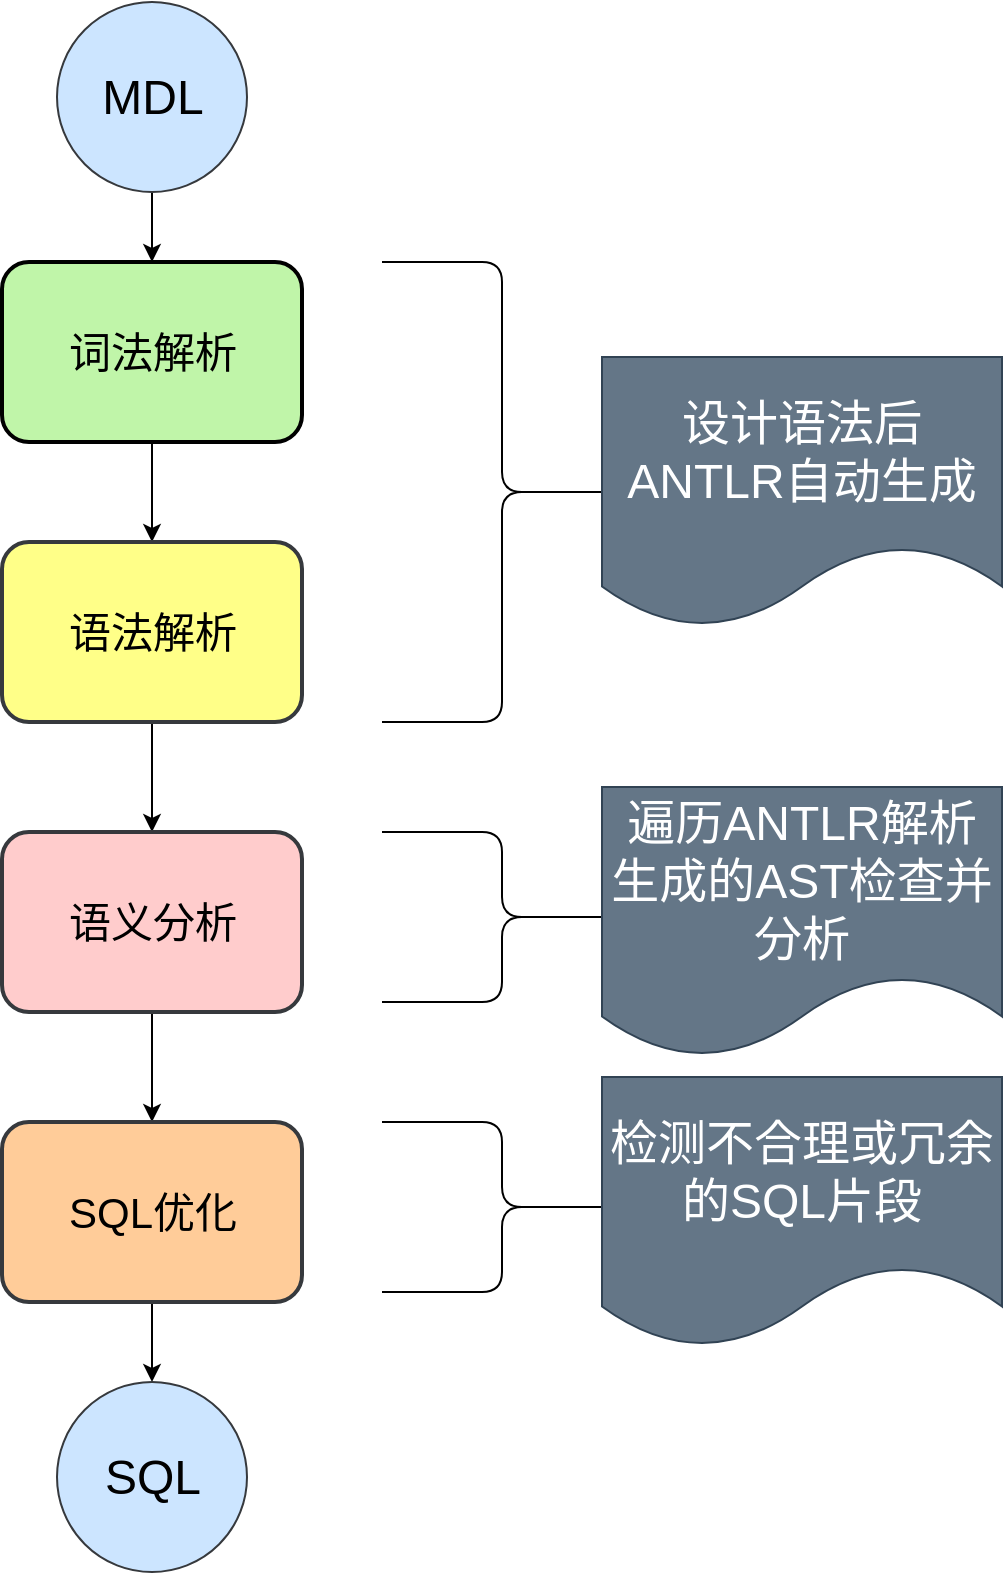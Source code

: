 <mxfile version="22.0.8" type="github">
  <diagram name="第 1 页" id="Skn9jyZQtTxDvcmhhVVF">
    <mxGraphModel dx="1300" dy="681" grid="1" gridSize="10" guides="1" tooltips="1" connect="1" arrows="1" fold="1" page="1" pageScale="1" pageWidth="827" pageHeight="1169" math="0" shadow="0">
      <root>
        <mxCell id="0" />
        <mxCell id="1" parent="0" />
        <mxCell id="-QImSCGCgEPkRSQssf6U-13" style="edgeStyle=orthogonalEdgeStyle;rounded=0;orthogonalLoop=1;jettySize=auto;html=1;exitX=0.5;exitY=1;exitDx=0;exitDy=0;" edge="1" parent="1" source="q0UO4rsW7yB3ThovCQlN-1" target="-QImSCGCgEPkRSQssf6U-3">
          <mxGeometry relative="1" as="geometry" />
        </mxCell>
        <mxCell id="q0UO4rsW7yB3ThovCQlN-1" value="" style="strokeWidth=2;dashed=0;align=center;fontSize=12;shape=rect;verticalLabelPosition=bottom;verticalAlign=top;fillColor=#c0f5a9;fontColor=default;rounded=1;" parent="1" vertex="1">
          <mxGeometry x="210" y="210" width="150" height="90" as="geometry" />
        </mxCell>
        <mxCell id="q0UO4rsW7yB3ThovCQlN-2" value="&lt;span style=&quot;font-size: 21px;&quot;&gt;词法解析&lt;/span&gt;" style="text;html=1;resizable=0;autosize=1;align=center;verticalAlign=middle;points=[];fillColor=none;strokeColor=none;rounded=0;fontColor=default;" parent="1" vertex="1">
          <mxGeometry x="230" y="235" width="110" height="40" as="geometry" />
        </mxCell>
        <mxCell id="-QImSCGCgEPkRSQssf6U-12" style="edgeStyle=orthogonalEdgeStyle;rounded=0;orthogonalLoop=1;jettySize=auto;html=1;exitX=0.5;exitY=1;exitDx=0;exitDy=0;entryX=0.5;entryY=0;entryDx=0;entryDy=0;" edge="1" parent="1" source="-QImSCGCgEPkRSQssf6U-1" target="q0UO4rsW7yB3ThovCQlN-1">
          <mxGeometry relative="1" as="geometry" />
        </mxCell>
        <mxCell id="-QImSCGCgEPkRSQssf6U-1" value="&lt;font style=&quot;font-size: 24px;&quot;&gt;MDL&lt;/font&gt;" style="ellipse;whiteSpace=wrap;html=1;aspect=fixed;fillColor=#cce5ff;strokeColor=#36393d;" vertex="1" parent="1">
          <mxGeometry x="237.5" y="80" width="95" height="95" as="geometry" />
        </mxCell>
        <mxCell id="-QImSCGCgEPkRSQssf6U-14" style="edgeStyle=orthogonalEdgeStyle;rounded=0;orthogonalLoop=1;jettySize=auto;html=1;exitX=0.5;exitY=1;exitDx=0;exitDy=0;entryX=0.5;entryY=0;entryDx=0;entryDy=0;" edge="1" parent="1" source="-QImSCGCgEPkRSQssf6U-3" target="-QImSCGCgEPkRSQssf6U-5">
          <mxGeometry relative="1" as="geometry" />
        </mxCell>
        <mxCell id="-QImSCGCgEPkRSQssf6U-3" value="" style="strokeWidth=2;dashed=0;align=center;fontSize=12;shape=rect;verticalLabelPosition=bottom;verticalAlign=top;fillColor=#ffff88;rounded=1;strokeColor=#36393d;" vertex="1" parent="1">
          <mxGeometry x="210" y="350" width="150" height="90" as="geometry" />
        </mxCell>
        <mxCell id="-QImSCGCgEPkRSQssf6U-4" value="&lt;span style=&quot;font-size: 21px;&quot;&gt;语法解析&lt;/span&gt;" style="text;html=1;resizable=0;autosize=1;align=center;verticalAlign=middle;points=[];fillColor=none;strokeColor=none;rounded=0;fontColor=default;" vertex="1" parent="1">
          <mxGeometry x="230" y="375" width="110" height="40" as="geometry" />
        </mxCell>
        <mxCell id="-QImSCGCgEPkRSQssf6U-15" style="edgeStyle=orthogonalEdgeStyle;rounded=0;orthogonalLoop=1;jettySize=auto;html=1;exitX=0.5;exitY=1;exitDx=0;exitDy=0;" edge="1" parent="1" source="-QImSCGCgEPkRSQssf6U-5" target="-QImSCGCgEPkRSQssf6U-7">
          <mxGeometry relative="1" as="geometry" />
        </mxCell>
        <mxCell id="-QImSCGCgEPkRSQssf6U-5" value="" style="strokeWidth=2;dashed=0;align=center;fontSize=12;shape=rect;verticalLabelPosition=bottom;verticalAlign=top;fillColor=#ffcccc;rounded=1;strokeColor=#36393d;" vertex="1" parent="1">
          <mxGeometry x="210" y="495" width="150" height="90" as="geometry" />
        </mxCell>
        <mxCell id="-QImSCGCgEPkRSQssf6U-6" value="&lt;span style=&quot;font-size: 21px;&quot;&gt;语义分析&lt;/span&gt;" style="text;html=1;resizable=0;autosize=1;align=center;verticalAlign=middle;points=[];fillColor=none;strokeColor=none;rounded=0;fontColor=default;" vertex="1" parent="1">
          <mxGeometry x="230" y="520" width="110" height="40" as="geometry" />
        </mxCell>
        <mxCell id="-QImSCGCgEPkRSQssf6U-16" style="edgeStyle=orthogonalEdgeStyle;rounded=0;orthogonalLoop=1;jettySize=auto;html=1;exitX=0.5;exitY=1;exitDx=0;exitDy=0;entryX=0.5;entryY=0;entryDx=0;entryDy=0;" edge="1" parent="1" source="-QImSCGCgEPkRSQssf6U-7" target="-QImSCGCgEPkRSQssf6U-10">
          <mxGeometry relative="1" as="geometry" />
        </mxCell>
        <mxCell id="-QImSCGCgEPkRSQssf6U-7" value="" style="strokeWidth=2;dashed=0;align=center;fontSize=12;shape=rect;verticalLabelPosition=bottom;verticalAlign=top;fillColor=#ffcc99;rounded=1;strokeColor=#36393d;" vertex="1" parent="1">
          <mxGeometry x="210" y="640" width="150" height="90" as="geometry" />
        </mxCell>
        <mxCell id="-QImSCGCgEPkRSQssf6U-8" value="&lt;span style=&quot;font-size: 21px;&quot;&gt;SQL优化&lt;/span&gt;" style="text;html=1;resizable=0;autosize=1;align=center;verticalAlign=middle;points=[];fillColor=#ffcc99;strokeColor=none;rounded=0;" vertex="1" parent="1">
          <mxGeometry x="230" y="665" width="110" height="40" as="geometry" />
        </mxCell>
        <mxCell id="-QImSCGCgEPkRSQssf6U-10" value="&lt;font style=&quot;font-size: 24px;&quot;&gt;SQL&lt;/font&gt;" style="ellipse;whiteSpace=wrap;html=1;aspect=fixed;fillColor=#cce5ff;strokeColor=#36393d;" vertex="1" parent="1">
          <mxGeometry x="237.5" y="770" width="95" height="95" as="geometry" />
        </mxCell>
        <mxCell id="-QImSCGCgEPkRSQssf6U-17" value="" style="shape=curlyBracket;whiteSpace=wrap;html=1;rounded=1;flipH=1;labelPosition=right;verticalLabelPosition=middle;align=left;verticalAlign=middle;" vertex="1" parent="1">
          <mxGeometry x="400" y="210" width="120" height="230" as="geometry" />
        </mxCell>
        <mxCell id="-QImSCGCgEPkRSQssf6U-19" value="&lt;font style=&quot;font-size: 24px;&quot;&gt;设计语法后ANTLR自动生成&lt;/font&gt;" style="shape=document;whiteSpace=wrap;html=1;boundedLbl=1;fillColor=#647687;strokeColor=#314354;fontColor=#ffffff;" vertex="1" parent="1">
          <mxGeometry x="510" y="257.5" width="200" height="135" as="geometry" />
        </mxCell>
        <mxCell id="-QImSCGCgEPkRSQssf6U-20" value="" style="shape=curlyBracket;whiteSpace=wrap;html=1;rounded=1;flipH=1;labelPosition=right;verticalLabelPosition=middle;align=left;verticalAlign=middle;" vertex="1" parent="1">
          <mxGeometry x="400" y="495" width="120" height="85" as="geometry" />
        </mxCell>
        <mxCell id="-QImSCGCgEPkRSQssf6U-21" value="&lt;font style=&quot;font-size: 24px;&quot;&gt;遍历ANTLR解析生成的AST检查并分析&lt;/font&gt;" style="shape=document;whiteSpace=wrap;html=1;boundedLbl=1;fillColor=#647687;strokeColor=#314354;fontColor=#ffffff;" vertex="1" parent="1">
          <mxGeometry x="510" y="472.5" width="200" height="135" as="geometry" />
        </mxCell>
        <mxCell id="-QImSCGCgEPkRSQssf6U-23" value="" style="shape=curlyBracket;whiteSpace=wrap;html=1;rounded=1;flipH=1;labelPosition=right;verticalLabelPosition=middle;align=left;verticalAlign=middle;" vertex="1" parent="1">
          <mxGeometry x="400" y="640" width="120" height="85" as="geometry" />
        </mxCell>
        <mxCell id="-QImSCGCgEPkRSQssf6U-24" value="&lt;span style=&quot;font-size: 24px;&quot;&gt;检测不合理或冗余的SQL片段&lt;/span&gt;" style="shape=document;whiteSpace=wrap;html=1;boundedLbl=1;fillColor=#647687;strokeColor=#314354;fontColor=#ffffff;" vertex="1" parent="1">
          <mxGeometry x="510" y="617.5" width="200" height="135" as="geometry" />
        </mxCell>
      </root>
    </mxGraphModel>
  </diagram>
</mxfile>
